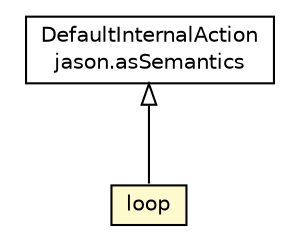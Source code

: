 #!/usr/local/bin/dot
#
# Class diagram 
# Generated by UMLGraph version R5_6_6-1-g9240c4 (http://www.umlgraph.org/)
#

digraph G {
	edge [fontname="Helvetica",fontsize=10,labelfontname="Helvetica",labelfontsize=10];
	node [fontname="Helvetica",fontsize=10,shape=plaintext];
	nodesep=0.25;
	ranksep=0.5;
	// jason.asSemantics.DefaultInternalAction
	c60308 [label=<<table title="jason.asSemantics.DefaultInternalAction" border="0" cellborder="1" cellspacing="0" cellpadding="2" port="p" href="../asSemantics/DefaultInternalAction.html">
		<tr><td><table border="0" cellspacing="0" cellpadding="1">
<tr><td align="center" balign="center"> DefaultInternalAction </td></tr>
<tr><td align="center" balign="center"> jason.asSemantics </td></tr>
		</table></td></tr>
		</table>>, URL="../asSemantics/DefaultInternalAction.html", fontname="Helvetica", fontcolor="black", fontsize=10.0];
	// jason.stdlib.loop
	c60493 [label=<<table title="jason.stdlib.loop" border="0" cellborder="1" cellspacing="0" cellpadding="2" port="p" bgcolor="lemonChiffon" href="./loop.html">
		<tr><td><table border="0" cellspacing="0" cellpadding="1">
<tr><td align="center" balign="center"> loop </td></tr>
		</table></td></tr>
		</table>>, URL="./loop.html", fontname="Helvetica", fontcolor="black", fontsize=10.0];
	//jason.stdlib.loop extends jason.asSemantics.DefaultInternalAction
	c60308:p -> c60493:p [dir=back,arrowtail=empty];
}

